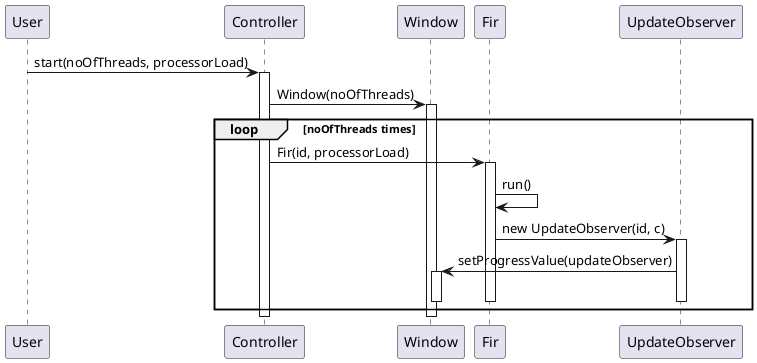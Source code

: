 @startuml
participant User
participant Controller
participant Window
participant Fir
participant UpdateObserver

User -> Controller: start(noOfThreads, processorLoad)
activate Controller
Controller -> Window: Window(noOfThreads)
activate Window
loop noOfThreads times
    Controller -> Fir: Fir(id, processorLoad)
    activate Fir
    Fir -> Fir: run()
    Fir -> UpdateObserver: new UpdateObserver(id, c)
    activate UpdateObserver
    UpdateObserver -> Window: setProgressValue(updateObserver)
    activate Window
    deactivate Window
    deactivate UpdateObserver
    deactivate Fir
end
deactivate Window
deactivate Controller
@enduml